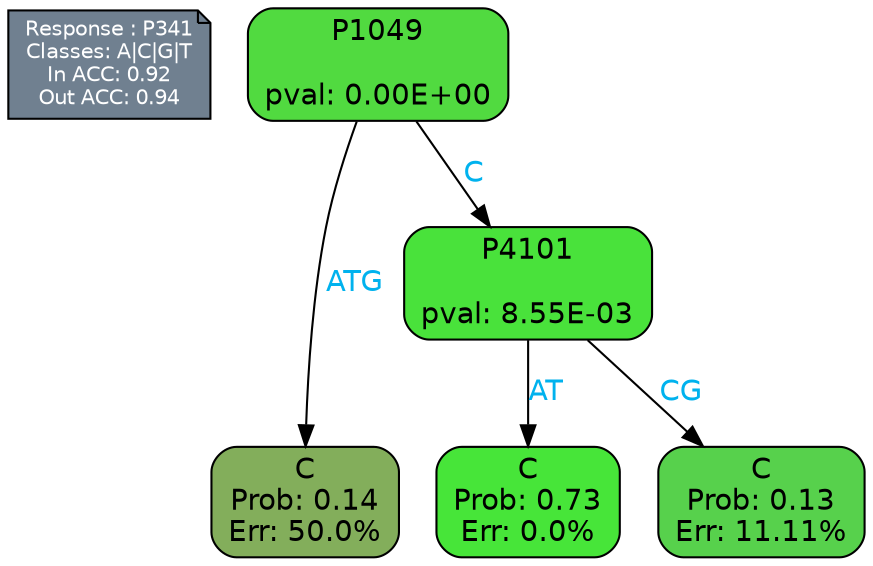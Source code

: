 digraph Tree {
node [shape=box, style="filled, rounded", color="black", fontname=helvetica] ;
graph [ranksep=equally, splines=polylines, bgcolor=transparent, dpi=600] ;
edge [fontname=helvetica] ;
LEGEND [label="Response : P341
Classes: A|C|G|T
In ACC: 0.92
Out ACC: 0.94
",shape=note,align=left,style=filled,fillcolor="slategray",fontcolor="white",fontsize=10];1 [label="P1049

pval: 0.00E+00", fillcolor="#51da40"] ;
2 [label="C
Prob: 0.14
Err: 50.0%", fillcolor="#83ae5b"] ;
3 [label="P4101

pval: 8.55E-03", fillcolor="#49e23b"] ;
4 [label="C
Prob: 0.73
Err: 0.0%", fillcolor="#47e539"] ;
5 [label="C
Prob: 0.13
Err: 11.11%", fillcolor="#57d14c"] ;
1 -> 2 [label="ATG",fontcolor=deepskyblue2] ;
1 -> 3 [label="C",fontcolor=deepskyblue2] ;
3 -> 4 [label="AT",fontcolor=deepskyblue2] ;
3 -> 5 [label="CG",fontcolor=deepskyblue2] ;
{rank = same; 2;4;5;}{rank = same; LEGEND;1;}}